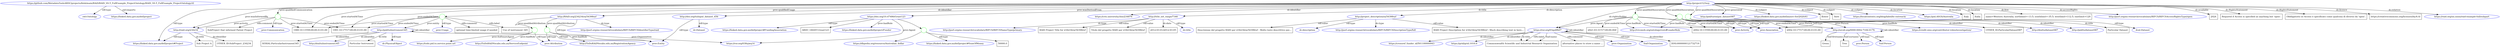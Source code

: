 digraph {
  charset="utf-8";

  // Edges
  "Rhttps://github.com/MetadataToolsARDC/projects/blob/main/RAiD/RAID_V0.5_FullExample_ProjectOntology/RAID_V0.5_FullExample_ProjectOntology.ttl" -> "Rhttp://www.w3.org/2002/07/owl#Ontology" [label="rdf:type"];
  "Rhttps://github.com/MetadataToolsARDC/projects/blob/main/RAiD/RAID_V0.5_FullExample_ProjectOntology/RAID_V0.5_FullExample_ProjectOntology.ttl" -> "Rhttps://linked.data.gov.au/def/project" [label="owl:imports"];
  "Rhttp://project/123xzy" -> "Rhttps://linked.data.gov.au/def/project#Project" [label="rdf:type"];
  "Rhttp://project/123xzy" -> "Rhttp://RAiD.org/234234/oy54398ryf" [label="dc:identifier"];
  "Rhttp://project/123xzy" -> "Rhttps://cris.university.this/234876" [label="dc:identifier"];
  "Rhttp://project/123xzy" -> "L1980-10-13T09:00:00.0+01:00" [label="prov:startedAtTime"];
  "Rhttp://project/123xzy" -> "L1991-10-17T17:00:00.0+01:00" [label="prov:endedAtTime"];
  "Rhttp://project/123xzy" -> "Rhttp://title_set_range/7346" [label="dc:title"];
  "Rhttp://project/123xzy" -> "Rhttp://project_description/oy54398ryf" [label="dc:description"];
  "Rhttp://project/123xzy" -> "B_:genid1" [label="prov:qualifiedAssociation"];
  "Rhttp://project/123xzy" -> "B_:genid2" [label="prov:qualifiedAssociation"];
  "Rhttp://project/123xzy" -> "B_:genid3" [label="prov:qualifiedAssociation"];
  "Rhttp://project/123xzy" -> "Rhttps://doi.org/10.47486/Grant123" [label=""];
  "Rhttp://project/123xzy" -> "Rhttp://doi.org/to/input_dataset_456" [label="prov:wasDerivedFrom"];
  "Rhttp://project/123xzy" -> "B_:genid4" [label="prov:qualifiedUsage"];
  "Rhttp://project/123xzy" -> "Rhttp://pid/to/output_dataset987" [label="prov:generated"];
  "Rhttp://project/123xzy" -> "Rhttp://raid.org/234234" [label="prov:wasInformedBy"];
  "Rhttp://project/123xzy" -> "B_:genid5" [label="prov:qualifiedCommunication"];
  "Rhttp://project/123xzy" -> "Rhttps://linked.data.gov.au/def/anzsrc-for/2020/41" [label="dc:subject"];
  "Rhttp://project/123xzy" -> Lflower [label="dc:subject"];
  "Rhttp://project/123xzy" -> Lfiore [label="dc:subject"];
  "Rhttp://project/123xzy" -> "Rhttps://localcontexts.org/blog/label/bc-outreach/" [label="dc:subject"];
  "Rhttp://project/123xzy" -> "Rhttps://pid.ASGS/Australia" [label="dc:location"];
  "Rhttp://project/123xzy" -> LItaly [label="dc:location"];
  "Rhttp://project/123xzy" -> LItalia [label="dc:location"];
  "Rhttp://project/123xzy" -> "Lname=Western Australia; northlimit=-13.5; southlimit=-35.5; westlimit=112.5; eastlimit=129" [label="dc:box"];
  "Rhttp://project/123xzy" -> "Rhttp://purl.org/au-research/vocabulary/RIFCS/RIFCSAccessRightsType/open" [label="dc:accessRights"];
  "Rhttp://project/123xzy" -> L2024 [label="dc:available"];
  "Rhttp://project/123xzy" -> "LRequired if Access is specified as anything but 'open'." [label="dc:RightsStatement"];
  "Rhttp://project/123xzy" -> "LObbligatorio se Access è specificato come qualcosa di diverso da 'open'." [label="dc:RightsStatement"];
  "Rhttp://project/123xzy" -> "Rhttps://ror.org/03qn8fb07" [label="dc:rightsHolder"];
  "Rhttp://project/123xzy" -> "Lhttps://creativecommons.org/licenses/by/4.0/" [label="dc:licence"];
  "Rhttp://project/123xzy" -> "Rhttps://raid.org/nn.nnnn/raid-example-full/subpart" [label="dc:relation"];
  "B_:genid1" -> "Rhttp://www.w3.org/ns/prov#Activity" [label="rdf:type"];
  "B_:genid1" -> "Rhttp://www.w3.org/ns/prov#Association" [label="rdf:type"];
  "B_:genid1" -> "Rhttp://orcid.org/0000-0002-7184-017X" [label="prov:Person"];
  "B_:genid1" -> "L2002-10-13T09:00:00.0+01:00" [label="prov:startedAtTime"];
  "B_:genid1" -> "L2002-10-17T17:00:00.0+01:00" [label="prov:endedAtTime"];
  "B_:genid1" -> "Rhttp://vivoweb.org/ontology/core#LeaderRole" [label="prov:hadRole"];
  "B_:genid2" -> "Rhttp://www.w3.org/ns/prov#Activity" [label="rdf:type"];
  "B_:genid2" -> "Rhttp://www.w3.org/ns/prov#Association" [label="rdf:type"];
  "B_:genid2" -> "Rhttp://orcid.org/0000-0002-7184-017X" [label="prov:Person"];
  "B_:genid2" -> "Rhttps://credit.niso.org/contributor-roles/investigation/" [label="prov:hadRole"];
  "B_:genid3" -> "Rhttp://www.w3.org/ns/prov#Activity" [label="rdf:type"];
  "B_:genid3" -> "Rhttp://www.w3.org/ns/prov#Association" [label="rdf:type"];
  "B_:genid3" -> "Rhttps://ror.org/03qn8fb07" [label="prov:Agent"];
  "B_:genid3" -> "Rhttp://vivoweb.org/ontology/core#LeaderRole" [label="prov:hadRole"];
  "B_:genid3" -> "L2002-10-13T09:00:00.0+01:00" [label="prov:startedAtTime"];
  "B_:genid3" -> "L2021-03-31T17:00:00.00Z" [label="prov:endedAtTime"];
  "B_:genid4" -> "Rhttp://www.w3.org/ns/prov#Usage" [label="rdf:type"];
  "B_:genid4" -> "Loptional time-limited usage if needed" [label="rdfs:comment"];
  "B_:genid4" -> "LUse of instrument 345" [label="rdfs:label"];
  "B_:genid4" -> "Rhttp://pid/to/instrument345" [label="prov:entity"];
  "B_:genid4" -> "L1980-10-13T09:00:00.0+01:00" [label="prov:startedAtTime"];
  "B_:genid4" -> "L1991-10-17T17:00:00.0+01:00" [label="prov:endedAtTime"];
  "B_:genid5" -> "Rhttp://www.w3.org/ns/prov#Communication" [label="rdf:type"];
  "B_:genid5" -> "Rhttp://raid.org/234234" [label="prov:activity"];
  "B_:genid5" -> "LSubProject that informed Parent Project" [label="rdfs:comment"];
  "B_:genid5" -> "L1980-10-13T09:00:00.0+01:00" [label="prov:startedAtTime"];
  "B_:genid5" -> "L1991-10-17T17:00:00.0+01:00" [label="prov:endedAtTime"];
  "Rhttp://RAiD.org/234234/oy54398ryf" -> "Rhttp://www.w3.org/ns/prov#Entity" [label="rdf:type"];
  "Rhttp://RAiD.org/234234/oy54398ryf" -> "Rhttp://purl.org/au-research/vocabulary/RIFCS/RIFCSIdentifierType/raid" [label="dc:type"];
  "Rhttp://RAiD.org/234234/oy54398ryf" -> "B_:genid6" [label="prov:qualifiedAttribution"];
  "Rhttp://RAiD.org/234234/oy54398ryf" -> "B_:genid7" [label="prov:qualifiedAttribution"];
  "B_:genid6" -> "Rhttp://www.w3.org/ns/prov#Attribution" [label="rdf:type"];
  "B_:genid6" -> "Rhttps://ror.org/038sjwq14" [label="prov:Organization"];
  "B_:genid6" -> "Rhttp://ToDoRAiDVocabs.edu.au/RegistrationAgency" [label="prov:hadRole"];
  "B_:genid7" -> "Rhttp://www.w3.org/ns/prov#Attribution" [label="rdf:type"];
  "B_:genid7" -> "Rhttps://todo.pid.to.service.point.url" [label="prov:SoftwareAgent"];
  "B_:genid7" -> "Rhttp://ToDoRAiDVocabs.edu.au/ServiceEndpoint" [label="prov:hadRole"];
  "Rhttp://title_set_range/7346" -> "Rhttp://purl.org/dc/terms/title" [label="rdf:type"];
  "Rhttp://title_set_range/7346" -> "Rhttp://purl.org/au-research/vocabulary/RIFCS/RIFCSNameType/primary" [label="dc:type"];
  "Rhttp://title_set_range/7346" -> "LRAID Project Title for 234234/oy54398ryf" [label="rdf:value"];
  "Rhttp://title_set_range/7346" -> "LTitolo del progetto RAID per 234234/oy54398ryf" [label="rdf:value"];
  "Rhttp://title_set_range/7346" -> "L2012-03-01/2012-03-05" [label="dc:date"];
  "Rhttp://project_description/oy54398ryf" -> "Rhttp://purl.org/dc/terms/description" [label="rdf:type"];
  "Rhttp://project_description/oy54398ryf" -> "Rhttp://purl.org/au-research/vocabulary/RIFCS/RIFCSDescriptionType/full" [label="dc:type"];
  "Rhttp://project_description/oy54398ryf" -> "LRAID Project Description for 234234/oy54398ryf - Much describing text in here..." [label="rdf:value"];
  "Rhttp://project_description/oy54398ryf" -> "LDescrizione del progetto RAID per 234234/oy54398ryf - Molto testo descrittivo qui..." [label="rdf:value"];
  "Rhttp://orcid.org/0000-0002-7184-017X" -> "Rhttp://www.w3.org/ns/prov#Person" [label="rdf:type"];
  "Rhttp://orcid.org/0000-0002-7184-017X" -> "Rhttp://xmlns.com/foaf/0.1/Person" [label="rdf:type"];
  "Rhttp://orcid.org/0000-0002-7184-017X" -> "Rhttp://orcid.org/0000-0002-7184-017X" [label="dc:identifier"];
  "Rhttp://orcid.org/0000-0002-7184-017X" -> LGreen [label="foaf:firstname"];
  "Rhttp://orcid.org/0000-0002-7184-017X" -> LTree [label="foaf:surname"];
  "Rhttps://ror.org/03qn8fb07" -> "Rhttp://www.w3.org/ns/prov#Organization" [label="rdf:type"];
  "Rhttps://ror.org/03qn8fb07" -> "Rhttp://xmlns.com/foaf/0.1/Organization" [label="rdf:type"];
  "Rhttps://ror.org/03qn8fb07" -> "LISNI:0000000121732719" [label="dc:identifier"];
  "Rhttps://ror.org/03qn8fb07" -> "Rhttps://crossref_funder_id/501100000943" [label="dc:identifier"];
  "Rhttps://ror.org/03qn8fb07" -> "Rhttps://grid/grid.1016.6" [label="dc:identifier"];
  "Rhttps://ror.org/03qn8fb07" -> "Rhttps://ror.org/03qn8fb07" [label="dc:identifier"];
  "Rhttps://ror.org/03qn8fb07" -> "LCommonwealth Scientific and Industrial Research Organisation" [label="dc:title"];
  "Rhttps://ror.org/03qn8fb07" -> "Lalternative places to store a name ... " [label="rdfs:comment"];
  "Rhttps://ror.org/03qn8fb07" -> "LCommonwealth Scientific and Industrial Research Organisation" [label="rdfs:label"];
  "Rhttps://ror.org/03qn8fb07" -> "LCommonwealth Scientific and Industrial Research Organisation" [label="foaf:name"];
  "Rhttps://doi.org/10.47486/Grant123" -> "Rhttps://linked.data.gov.au/def/project#FundingAssociation" [label="rdf:type"];
  "Rhttps://doi.org/10.47486/Grant123" -> "LARDC_GRANT:Grant123" [label=""];
  "Rhttps://doi.org/10.47486/Grant123" -> "Rhttps://ror.org/038sjwq14" [label="prov:Agent"];
  "Rhttps://doi.org/10.47486/Grant123" -> "Rhttps://linked.data.gov.au/def/project/Funder" [label="prov:hadRole"];
  "Rhttps://doi.org/10.47486/Grant123" -> "B_:genid8" [label=""];
  "B_:genid8" -> "Rhttps://linked.data.gov.au/def/project#SumOfMoney" [label="rdf:type"];
  "B_:genid8" -> "L50000.0" [label=""];
  "B_:genid8" -> "Rhttps://dbpedia.org/resource/Australian_dollar" [label=""];
  "Rhttp://doi.org/to/input_dataset_456" -> "Rhttp://www.w3.org/ns/prov#Entity" [label="rdf:type"];
  "Rhttp://doi.org/to/input_dataset_456" -> "Rhttp://purl.org/dc/terms/Dataset" [label="rdf:type"];
  "Rhttp://pid/to/instrument345" -> "Rhttp://www.w3.org/ns/prov#Entity" [label="rdf:type"];
  "Rhttp://pid/to/instrument345" -> "Rhttp://purl.org/dc/terms/PhysicalObject" [label="rdf:type"];
  "Rhttp://pid/to/instrument345" -> "LSERIAL:ParticularInstrument345" [label="dc:identifier"];
  "Rhttp://pid/to/instrument345" -> "Rhttp://doi/to/instrument345" [label="dc:identifier"];
  "Rhttp://pid/to/instrument345" -> "Rhttp://pid/to/instrument345" [label="dc:identifier"];
  "Rhttp://pid/to/instrument345" -> "LParticular Instrument" [label="dc:title"];
  "Rhttp://pid/to/output_dataset987" -> "Rhttp://www.w3.org/ns/dcat#Dataset" [label="rdf:type"];
  "Rhttp://pid/to/output_dataset987" -> "LOTHER_ID:ParticularDataset987" [label="dc:identifier"];
  "Rhttp://pid/to/output_dataset987" -> "Rhttp://doi/to/dataset987" [label="dc:identifier"];
  "Rhttp://pid/to/output_dataset987" -> "Rhttp://pid/to/dataset987" [label="dc:identifier"];
  "Rhttp://pid/to/output_dataset987" -> "LParticular Dataset" [label="dc:title"];
  "Rhttp://raid.org/234234" -> "Rhttps://linked.data.gov.au/def/project#Project" [label="rdf:type"];
  "Rhttp://raid.org/234234" -> "LOTHER_ID:SubProject_234234" [label="dc:identifier"];
  "Rhttp://raid.org/234234" -> "LSub Project A" [label="dc:title"];

  // Nodes
  "B_:genid1" [label="",shape=circle,color=green];
  "B_:genid2" [label="",shape=circle,color=green];
  "B_:genid3" [label="",shape=circle,color=green];
  "B_:genid4" [label="",shape=circle,color=green];
  "B_:genid5" [label="",shape=circle,color=green];
  "B_:genid6" [label="",shape=circle,color=green];
  "B_:genid7" [label="",shape=circle,color=green];
  "B_:genid8" [label="",shape=circle,color=green];
  "L1980-10-13T09:00:00.0+01:00" [label="1980-10-13T09:00:00.0+01:00",shape=record];
  "L1991-10-17T17:00:00.0+01:00" [label="1991-10-17T17:00:00.0+01:00",shape=record];
  "L2002-10-13T09:00:00.0+01:00" [label="2002-10-13T09:00:00.0+01:00",shape=record];
  "L2002-10-17T17:00:00.0+01:00" [label="2002-10-17T17:00:00.0+01:00",shape=record];
  "L2012-03-01/2012-03-05" [label="2012-03-01/2012-03-05",shape=record];
  "L2021-03-31T17:00:00.00Z" [label="2021-03-31T17:00:00.00Z",shape=record];
  L2024 [label=2024,shape=record];
  "L50000.0" [label=50000.0,shape=record];
  "LARDC_GRANT:Grant123" [label="ARDC_GRANT:Grant123",shape=record];
  "LCommonwealth Scientific and Industrial Research Organisation" [label="Commonwealth Scientific and Industrial Research Organisation",shape=record];
  "LDescrizione del progetto RAID per 234234/oy54398ryf - Molto testo descrittivo qui..." [label="Descrizione del progetto RAID per 234234/oy54398ryf - Molto testo descrittivo qui...",shape=record];
  LGreen [label=Green,shape=record];
  "LISNI:0000000121732719" [label="ISNI:0000000121732719",shape=record];
  LItalia [label=Italia,shape=record];
  LItaly [label=Italy,shape=record];
  "LOTHER_ID:ParticularDataset987" [label="OTHER_ID:ParticularDataset987",shape=record];
  "LOTHER_ID:SubProject_234234" [label="OTHER_ID:SubProject_234234",shape=record];
  "LObbligatorio se Access è specificato come qualcosa di diverso da 'open'." [label="Obbligatorio se Access è specificato come qualcosa di diverso da 'open'.",shape=record];
  "LParticular Dataset" [label="Particular Dataset",shape=record];
  "LParticular Instrument" [label="Particular Instrument",shape=record];
  "LRAID Project Description for 234234/oy54398ryf - Much describing text in here..." [label="RAID Project Description for 234234/oy54398ryf - Much describing text in here...",shape=record];
  "LRAID Project Title for 234234/oy54398ryf" [label="RAID Project Title for 234234/oy54398ryf",shape=record];
  "LRequired if Access is specified as anything but 'open'." [label="Required if Access is specified as anything but 'open'.",shape=record];
  "LSERIAL:ParticularInstrument345" [label="SERIAL:ParticularInstrument345",shape=record];
  "LSub Project A" [label="Sub Project A",shape=record];
  "LSubProject that informed Parent Project" [label="SubProject that informed Parent Project",shape=record];
  "LTitolo del progetto RAID per 234234/oy54398ryf" [label="Titolo del progetto RAID per 234234/oy54398ryf",shape=record];
  LTree [label=Tree,shape=record];
  "LUse of instrument 345" [label="Use of instrument 345",shape=record];
  "Lalternative places to store a name ... " [label="alternative places to store a name ... ",shape=record];
  Lfiore [label=fiore,shape=record];
  Lflower [label=flower,shape=record];
  "Lhttps://creativecommons.org/licenses/by/4.0/" [label="https://creativecommons.org/licenses/by/4.0/",shape=record];
  "Lname=Western Australia; northlimit=-13.5; southlimit=-35.5; westlimit=112.5; eastlimit=129" [label="name=Western Australia; northlimit=-13.5; southlimit=-35.5; westlimit=112.5; eastlimit=129",shape=record];
  "Loptional time-limited usage if needed" [label="optional time-limited usage if needed",shape=record];
  "Rhttp://RAiD.org/234234/oy54398ryf" [URL="http://RAiD.org/234234/oy54398ryf",label="http://RAiD.org/234234/oy54398ryf",shape=ellipse,color=blue];
  "Rhttp://ToDoRAiDVocabs.edu.au/RegistrationAgency" [URL="http://ToDoRAiDVocabs.edu.au/RegistrationAgency",label="http://ToDoRAiDVocabs.edu.au/RegistrationAgency",shape=ellipse,color=blue];
  "Rhttp://ToDoRAiDVocabs.edu.au/ServiceEndpoint" [URL="http://ToDoRAiDVocabs.edu.au/ServiceEndpoint",label="http://ToDoRAiDVocabs.edu.au/ServiceEndpoint",shape=ellipse,color=blue];
  "Rhttp://doi.org/to/input_dataset_456" [URL="http://doi.org/to/input_dataset_456",label="http://doi.org/to/input_dataset_456",shape=ellipse,color=blue];
  "Rhttp://doi/to/dataset987" [URL="http://doi/to/dataset987",label="http://doi/to/dataset987",shape=ellipse,color=blue];
  "Rhttp://doi/to/instrument345" [URL="http://doi/to/instrument345",label="http://doi/to/instrument345",shape=ellipse,color=blue];
  "Rhttp://orcid.org/0000-0002-7184-017X" [URL="http://orcid.org/0000-0002-7184-017X",label="http://orcid.org/0000-0002-7184-017X",shape=ellipse,color=blue];
  "Rhttp://pid/to/dataset987" [URL="http://pid/to/dataset987",label="http://pid/to/dataset987",shape=ellipse,color=blue];
  "Rhttp://pid/to/instrument345" [URL="http://pid/to/instrument345",label="http://pid/to/instrument345",shape=ellipse,color=blue];
  "Rhttp://pid/to/output_dataset987" [URL="http://pid/to/output_dataset987",label="http://pid/to/output_dataset987",shape=ellipse,color=blue];
  "Rhttp://project/123xzy" [URL="http://project/123xzy",label="http://project/123xzy",shape=ellipse,color=blue];
  "Rhttp://project_description/oy54398ryf" [URL="http://project_description/oy54398ryf",label="http://project_description/oy54398ryf",shape=ellipse,color=blue];
  "Rhttp://purl.org/au-research/vocabulary/RIFCS/RIFCSAccessRightsType/open" [URL="http://purl.org/au-research/vocabulary/RIFCS/RIFCSAccessRightsType/open",label="http://purl.org/au-research/vocabulary/RIFCS/RIFCSAccessRightsType/open",shape=ellipse,color=blue];
  "Rhttp://purl.org/au-research/vocabulary/RIFCS/RIFCSDescriptionType/full" [URL="http://purl.org/au-research/vocabulary/RIFCS/RIFCSDescriptionType/full",label="http://purl.org/au-research/vocabulary/RIFCS/RIFCSDescriptionType/full",shape=ellipse,color=blue];
  "Rhttp://purl.org/au-research/vocabulary/RIFCS/RIFCSIdentifierType/raid" [URL="http://purl.org/au-research/vocabulary/RIFCS/RIFCSIdentifierType/raid",label="http://purl.org/au-research/vocabulary/RIFCS/RIFCSIdentifierType/raid",shape=ellipse,color=blue];
  "Rhttp://purl.org/au-research/vocabulary/RIFCS/RIFCSNameType/primary" [URL="http://purl.org/au-research/vocabulary/RIFCS/RIFCSNameType/primary",label="http://purl.org/au-research/vocabulary/RIFCS/RIFCSNameType/primary",shape=ellipse,color=blue];
  "Rhttp://purl.org/dc/terms/Dataset" [URL="http://purl.org/dc/terms/Dataset",label="dc:Dataset",shape=ellipse,color=blue];
  "Rhttp://purl.org/dc/terms/PhysicalObject" [URL="http://purl.org/dc/terms/PhysicalObject",label="dc:PhysicalObject",shape=ellipse,color=blue];
  "Rhttp://purl.org/dc/terms/description" [URL="http://purl.org/dc/terms/description",label="dc:description",shape=ellipse,color=blue];
  "Rhttp://purl.org/dc/terms/title" [URL="http://purl.org/dc/terms/title",label="dc:title",shape=ellipse,color=blue];
  "Rhttp://raid.org/234234" [URL="http://raid.org/234234",label="http://raid.org/234234",shape=ellipse,color=blue];
  "Rhttp://title_set_range/7346" [URL="http://title_set_range/7346",label="http://title_set_range/7346",shape=ellipse,color=blue];
  "Rhttp://vivoweb.org/ontology/core#LeaderRole" [URL="http://vivoweb.org/ontology/core#LeaderRole",label="http://vivoweb.org/ontology/core#LeaderRole",shape=ellipse,color=blue];
  "Rhttp://www.w3.org/2002/07/owl#Ontology" [URL="http://www.w3.org/2002/07/owl#Ontology",label="owl:Ontology",shape=ellipse,color=blue];
  "Rhttp://www.w3.org/ns/dcat#Dataset" [URL="http://www.w3.org/ns/dcat#Dataset",label="dcat:Dataset",shape=ellipse,color=blue];
  "Rhttp://www.w3.org/ns/prov#Activity" [URL="http://www.w3.org/ns/prov#Activity",label="prov:Activity",shape=ellipse,color=blue];
  "Rhttp://www.w3.org/ns/prov#Association" [URL="http://www.w3.org/ns/prov#Association",label="prov:Association",shape=ellipse,color=blue];
  "Rhttp://www.w3.org/ns/prov#Attribution" [URL="http://www.w3.org/ns/prov#Attribution",label="prov:Attribution",shape=ellipse,color=blue];
  "Rhttp://www.w3.org/ns/prov#Communication" [URL="http://www.w3.org/ns/prov#Communication",label="prov:Communication",shape=ellipse,color=blue];
  "Rhttp://www.w3.org/ns/prov#Entity" [URL="http://www.w3.org/ns/prov#Entity",label="prov:Entity",shape=ellipse,color=blue];
  "Rhttp://www.w3.org/ns/prov#Organization" [URL="http://www.w3.org/ns/prov#Organization",label="prov:Organization",shape=ellipse,color=blue];
  "Rhttp://www.w3.org/ns/prov#Person" [URL="http://www.w3.org/ns/prov#Person",label="prov:Person",shape=ellipse,color=blue];
  "Rhttp://www.w3.org/ns/prov#Usage" [URL="http://www.w3.org/ns/prov#Usage",label="prov:Usage",shape=ellipse,color=blue];
  "Rhttp://xmlns.com/foaf/0.1/Organization" [URL="http://xmlns.com/foaf/0.1/Organization",label="foaf:Organization",shape=ellipse,color=blue];
  "Rhttp://xmlns.com/foaf/0.1/Person" [URL="http://xmlns.com/foaf/0.1/Person",label="foaf:Person",shape=ellipse,color=blue];
  "Rhttps://credit.niso.org/contributor-roles/investigation/" [URL="https://credit.niso.org/contributor-roles/investigation/",label="https://credit.niso.org/contributor-roles/investigation/",shape=ellipse,color=blue];
  "Rhttps://cris.university.this/234876" [URL="https://cris.university.this/234876",label="https://cris.university.this/234876",shape=ellipse,color=blue];
  "Rhttps://crossref_funder_id/501100000943" [URL="https://crossref_funder_id/501100000943",label="https://crossref_funder_id/501100000943",shape=ellipse,color=blue];
  "Rhttps://dbpedia.org/resource/Australian_dollar" [URL="https://dbpedia.org/resource/Australian_dollar",label="https://dbpedia.org/resource/Australian_dollar",shape=ellipse,color=blue];
  "Rhttps://doi.org/10.47486/Grant123" [URL="https://doi.org/10.47486/Grant123",label="https://doi.org/10.47486/Grant123",shape=ellipse,color=blue];
  "Rhttps://github.com/MetadataToolsARDC/projects/blob/main/RAiD/RAID_V0.5_FullExample_ProjectOntology/RAID_V0.5_FullExample_ProjectOntology.ttl" [URL="https://github.com/MetadataToolsARDC/projects/blob/main/RAiD/RAID_V0.5_FullExample_ProjectOntology/RAID_V0.5_FullExample_ProjectOntology.ttl",label="https://github.com/MetadataToolsARDC/projects/blob/main/RAiD/RAID_V0.5_FullExample_ProjectOntology/RAID_V0.5_FullExample_ProjectOntology.ttl",shape=ellipse,color=blue];
  "Rhttps://grid/grid.1016.6" [URL="https://grid/grid.1016.6",label="https://grid/grid.1016.6",shape=ellipse,color=blue];
  "Rhttps://linked.data.gov.au/def/anzsrc-for/2020/41" [URL="https://linked.data.gov.au/def/anzsrc-for/2020/41",label="https://linked.data.gov.au/def/anzsrc-for/2020/41",shape=ellipse,color=blue];
  "Rhttps://linked.data.gov.au/def/project" [URL="https://linked.data.gov.au/def/project",label="https://linked.data.gov.au/def/project",shape=ellipse,color=blue];
  "Rhttps://linked.data.gov.au/def/project#FundingAssociation" [URL="https://linked.data.gov.au/def/project#FundingAssociation",label="https://linked.data.gov.au/def/project#FundingAssociation",shape=ellipse,color=blue];
  "Rhttps://linked.data.gov.au/def/project#Project" [URL="https://linked.data.gov.au/def/project#Project",label="https://linked.data.gov.au/def/project#Project",shape=ellipse,color=blue];
  "Rhttps://linked.data.gov.au/def/project#SumOfMoney" [URL="https://linked.data.gov.au/def/project#SumOfMoney",label="https://linked.data.gov.au/def/project#SumOfMoney",shape=ellipse,color=blue];
  "Rhttps://linked.data.gov.au/def/project/Funder" [URL="https://linked.data.gov.au/def/project/Funder",label="https://linked.data.gov.au/def/project/Funder",shape=ellipse,color=blue];
  "Rhttps://localcontexts.org/blog/label/bc-outreach/" [URL="https://localcontexts.org/blog/label/bc-outreach/",label="https://localcontexts.org/blog/label/bc-outreach/",shape=ellipse,color=blue];
  "Rhttps://pid.ASGS/Australia" [URL="https://pid.ASGS/Australia",label="https://pid.ASGS/Australia",shape=ellipse,color=blue];
  "Rhttps://raid.org/nn.nnnn/raid-example-full/subpart" [URL="https://raid.org/nn.nnnn/raid-example-full/subpart",label="https://raid.org/nn.nnnn/raid-example-full/subpart",shape=ellipse,color=blue];
  "Rhttps://ror.org/038sjwq14" [URL="https://ror.org/038sjwq14",label="https://ror.org/038sjwq14",shape=ellipse,color=blue];
  "Rhttps://ror.org/03qn8fb07" [URL="https://ror.org/03qn8fb07",label="https://ror.org/03qn8fb07",shape=ellipse,color=blue];
  "Rhttps://todo.pid.to.service.point.url" [URL="https://todo.pid.to.service.point.url",label="https://todo.pid.to.service.point.url",shape=ellipse,color=blue];
}